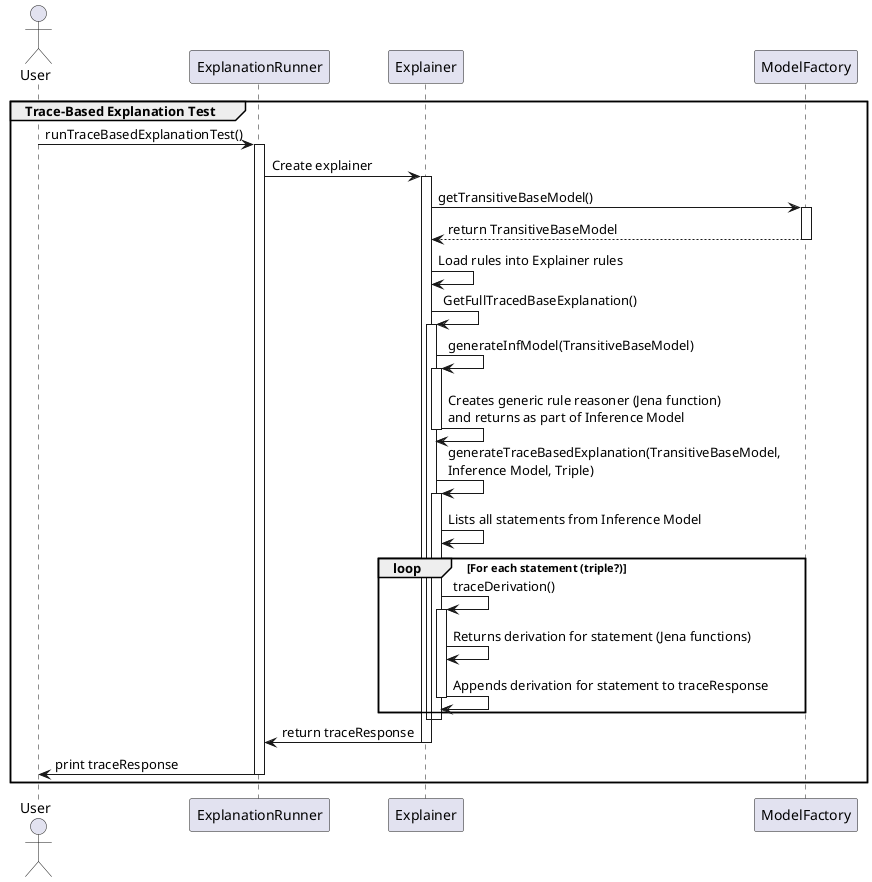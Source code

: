 @startuml

actor User
participant "ExplanationRunner" as ER
participant "Explainer" as E
participant "ModelFactory" as MF

group Trace-Based Explanation Test
    User -> ER: runTraceBasedExplanationTest()
    activate ER

    ER -> E: Create explainer
    activate E

    E -> MF: getTransitiveBaseModel()
    activate MF
    E <-- MF: return TransitiveBaseModel
    deactivate MF

    E -> E: Load rules into Explainer rules
      
      E -> E: GetFullTracedBaseExplanation()
      activate E
        
        E -> E: generateInfModel(TransitiveBaseModel)
        activate E
    
        E -> E: Creates generic rule reasoner (Jena function) \nand returns as part of Inference Model
        deactivate E

        E -> E: generateTraceBasedExplanation(TransitiveBaseModel, \nInference Model, Triple)
        activate E
    
        E -> E: Lists all statements from Inference Model
  
        loop For each statement (triple?)
            E -> E: traceDerivation()
            activate E
            
            E -> E: Returns derivation for statement (Jena functions)
            
            E -> E: Appends derivation for statement to traceResponse
            deactivate E
        end loop
        deactivate E
    
      deactivate E

    E -> ER: return traceResponse
    deactivate E

    ER -> User: print traceResponse
    deactivate ER
end group

@enduml